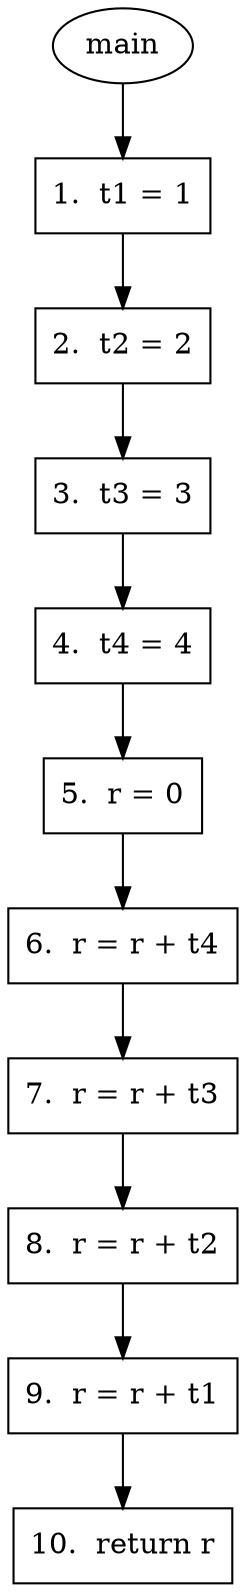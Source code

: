 digraph CFG {
subgraph main {
main -> "main1";
"main1"[shape="rectangle", label="1.  t1 = 1"];
"main1" -> "main2";
"main2"[shape="rectangle", label="2.  t2 = 2"];
"main2" -> "main3";
"main3"[shape="rectangle", label="3.  t3 = 3"];
"main3" -> "main4";
"main4"[shape="rectangle", label="4.  t4 = 4"];
"main4" -> "main5";
"main5"[shape="rectangle", label="5.  r = 0"];
"main5" -> "main6";
"main6"[shape="rectangle", label="6.  r = r + t4"];
"main6" -> "main7";
"main7"[shape="rectangle", label="7.  r = r + t3"];
"main7" -> "main8";
"main8"[shape="rectangle", label="8.  r = r + t2"];
"main8" -> "main9";
"main9"[shape="rectangle", label="9.  r = r + t1"];
"main9" -> "main10";
"main10"[shape="rectangle", label="10.  return r"];
}
}
